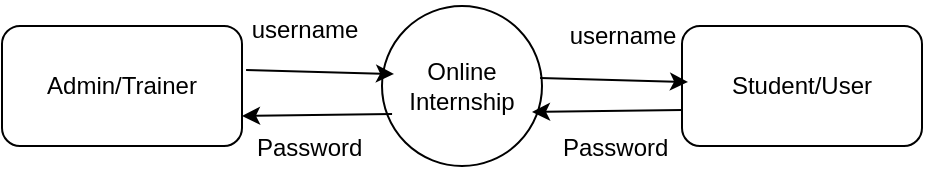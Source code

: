 <mxfile version="20.8.16" type="device"><diagram name="Page-1" id="mRd09LdtHtdWL6J9HerF"><mxGraphModel dx="880" dy="427" grid="1" gridSize="10" guides="1" tooltips="1" connect="1" arrows="1" fold="1" page="1" pageScale="1" pageWidth="850" pageHeight="1100" math="0" shadow="0"><root><mxCell id="0"/><mxCell id="1" parent="0"/><mxCell id="PA6s-zWGQSUVcvaMYpzR-1" value="Admin/Trainer" style="rounded=1;whiteSpace=wrap;html=1;" vertex="1" parent="1"><mxGeometry x="170" y="120" width="120" height="60" as="geometry"/></mxCell><mxCell id="PA6s-zWGQSUVcvaMYpzR-2" value="Online Internship" style="ellipse;whiteSpace=wrap;html=1;aspect=fixed;" vertex="1" parent="1"><mxGeometry x="360" y="110" width="80" height="80" as="geometry"/></mxCell><mxCell id="PA6s-zWGQSUVcvaMYpzR-3" value="Student/User" style="rounded=1;whiteSpace=wrap;html=1;" vertex="1" parent="1"><mxGeometry x="510" y="120" width="120" height="60" as="geometry"/></mxCell><mxCell id="PA6s-zWGQSUVcvaMYpzR-4" value="" style="endArrow=classic;html=1;rounded=0;entryX=0.075;entryY=0.425;entryDx=0;entryDy=0;entryPerimeter=0;exitX=1.017;exitY=0.367;exitDx=0;exitDy=0;exitPerimeter=0;" edge="1" parent="1" source="PA6s-zWGQSUVcvaMYpzR-1" target="PA6s-zWGQSUVcvaMYpzR-2"><mxGeometry width="50" height="50" relative="1" as="geometry"><mxPoint x="320" y="110" as="sourcePoint"/><mxPoint x="370" y="60" as="targetPoint"/></mxGeometry></mxCell><mxCell id="PA6s-zWGQSUVcvaMYpzR-5" value="" style="endArrow=classic;html=1;rounded=0;entryX=0.075;entryY=0.425;entryDx=0;entryDy=0;entryPerimeter=0;exitX=1.017;exitY=0.367;exitDx=0;exitDy=0;exitPerimeter=0;" edge="1" parent="1"><mxGeometry width="50" height="50" relative="1" as="geometry"><mxPoint x="439.04" y="146.02" as="sourcePoint"/><mxPoint x="513" y="148" as="targetPoint"/></mxGeometry></mxCell><mxCell id="PA6s-zWGQSUVcvaMYpzR-8" value="" style="endArrow=classic;html=1;rounded=0;entryX=1;entryY=0.75;entryDx=0;entryDy=0;exitX=0.063;exitY=0.675;exitDx=0;exitDy=0;exitPerimeter=0;" edge="1" parent="1" source="PA6s-zWGQSUVcvaMYpzR-2" target="PA6s-zWGQSUVcvaMYpzR-1"><mxGeometry width="50" height="50" relative="1" as="geometry"><mxPoint x="310" y="340" as="sourcePoint"/><mxPoint x="360" y="290" as="targetPoint"/></mxGeometry></mxCell><mxCell id="PA6s-zWGQSUVcvaMYpzR-9" value="" style="endArrow=classic;html=1;rounded=0;entryX=1;entryY=0.75;entryDx=0;entryDy=0;exitX=0.063;exitY=0.675;exitDx=0;exitDy=0;exitPerimeter=0;" edge="1" parent="1"><mxGeometry width="50" height="50" relative="1" as="geometry"><mxPoint x="510.04" y="162" as="sourcePoint"/><mxPoint x="435" y="163" as="targetPoint"/></mxGeometry></mxCell><mxCell id="PA6s-zWGQSUVcvaMYpzR-10" value="username" style="text;html=1;align=center;verticalAlign=middle;resizable=0;points=[];autosize=1;strokeColor=none;fillColor=none;" vertex="1" parent="1"><mxGeometry x="281" y="107" width="80" height="30" as="geometry"/></mxCell><mxCell id="PA6s-zWGQSUVcvaMYpzR-11" value="username" style="text;html=1;align=center;verticalAlign=middle;resizable=0;points=[];autosize=1;strokeColor=none;fillColor=none;" vertex="1" parent="1"><mxGeometry x="440" y="110" width="80" height="30" as="geometry"/></mxCell><mxCell id="PA6s-zWGQSUVcvaMYpzR-12" value="Password&lt;span style=&quot;white-space: pre;&quot;&gt;&#9;&lt;/span&gt;" style="text;html=1;align=center;verticalAlign=middle;resizable=0;points=[];autosize=1;strokeColor=none;fillColor=none;" vertex="1" parent="1"><mxGeometry x="287" y="166" width="100" height="30" as="geometry"/></mxCell><mxCell id="PA6s-zWGQSUVcvaMYpzR-13" value="Password&lt;span style=&quot;white-space: pre;&quot;&gt;&#9;&lt;/span&gt;" style="text;html=1;align=center;verticalAlign=middle;resizable=0;points=[];autosize=1;strokeColor=none;fillColor=none;" vertex="1" parent="1"><mxGeometry x="440" y="166" width="100" height="30" as="geometry"/></mxCell></root></mxGraphModel></diagram></mxfile>